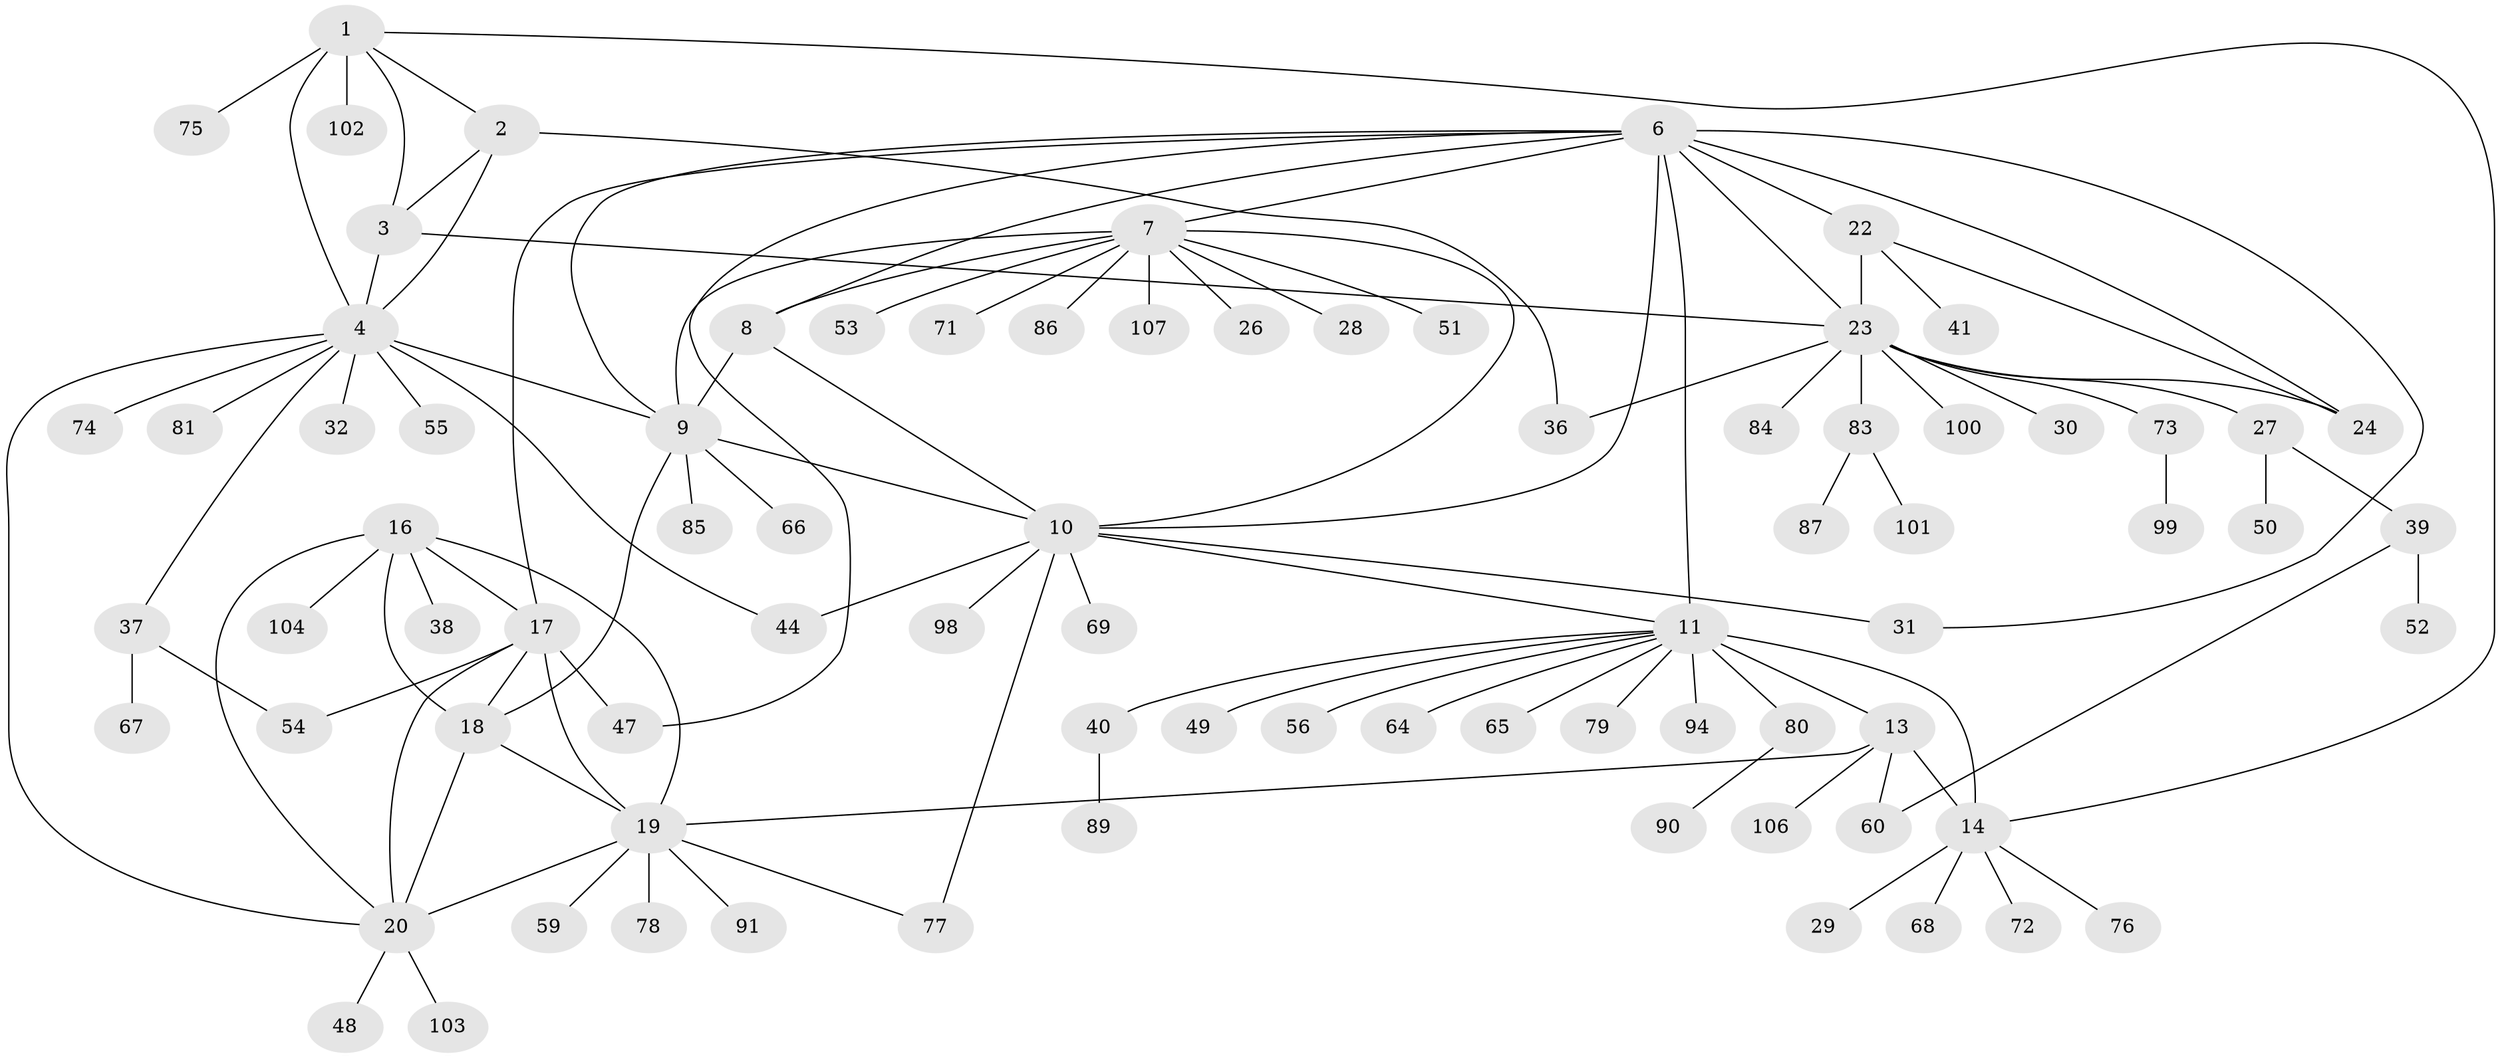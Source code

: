 // Generated by graph-tools (version 1.1) at 2025/52/02/27/25 19:52:18]
// undirected, 81 vertices, 112 edges
graph export_dot {
graph [start="1"]
  node [color=gray90,style=filled];
  1 [super="+45"];
  2;
  3 [super="+33"];
  4 [super="+5"];
  6 [super="+21"];
  7 [super="+61"];
  8 [super="+70"];
  9 [super="+46"];
  10 [super="+42"];
  11 [super="+12"];
  13 [super="+93"];
  14 [super="+15"];
  16 [super="+35"];
  17 [super="+82"];
  18 [super="+105"];
  19 [super="+62"];
  20;
  22 [super="+95"];
  23 [super="+25"];
  24 [super="+57"];
  26;
  27 [super="+34"];
  28;
  29;
  30;
  31;
  32;
  36 [super="+97"];
  37 [super="+92"];
  38;
  39 [super="+58"];
  40 [super="+63"];
  41 [super="+43"];
  44;
  47;
  48;
  49 [super="+96"];
  50;
  51;
  52;
  53;
  54;
  55;
  56;
  59;
  60;
  64;
  65;
  66;
  67;
  68;
  69;
  71;
  72;
  73;
  74;
  75;
  76;
  77;
  78;
  79;
  80 [super="+88"];
  81;
  83;
  84;
  85;
  86;
  87;
  89;
  90;
  91;
  94;
  98;
  99;
  100;
  101;
  102;
  103;
  104;
  106;
  107;
  1 -- 2;
  1 -- 3;
  1 -- 4 [weight=2];
  1 -- 75;
  1 -- 102;
  1 -- 14;
  2 -- 3;
  2 -- 4 [weight=2];
  2 -- 36;
  3 -- 4 [weight=2];
  3 -- 23;
  4 -- 9;
  4 -- 32;
  4 -- 37;
  4 -- 44;
  4 -- 55;
  4 -- 74;
  4 -- 81;
  4 -- 20;
  6 -- 7;
  6 -- 8;
  6 -- 9;
  6 -- 10;
  6 -- 11;
  6 -- 47;
  6 -- 17;
  6 -- 22;
  6 -- 23 [weight=2];
  6 -- 24;
  6 -- 31;
  7 -- 8;
  7 -- 9;
  7 -- 10;
  7 -- 26;
  7 -- 28;
  7 -- 51;
  7 -- 53;
  7 -- 71;
  7 -- 86;
  7 -- 107;
  8 -- 9;
  8 -- 10;
  9 -- 10;
  9 -- 18;
  9 -- 66;
  9 -- 85;
  10 -- 31;
  10 -- 44;
  10 -- 69;
  10 -- 77;
  10 -- 98;
  10 -- 11;
  11 -- 13 [weight=2];
  11 -- 14 [weight=4];
  11 -- 40;
  11 -- 49;
  11 -- 64;
  11 -- 80;
  11 -- 94;
  11 -- 65;
  11 -- 79;
  11 -- 56;
  13 -- 14 [weight=2];
  13 -- 19;
  13 -- 60;
  13 -- 106;
  14 -- 68;
  14 -- 29;
  14 -- 72;
  14 -- 76;
  16 -- 17;
  16 -- 18;
  16 -- 19;
  16 -- 20;
  16 -- 38;
  16 -- 104;
  17 -- 18;
  17 -- 19;
  17 -- 20;
  17 -- 47;
  17 -- 54;
  18 -- 19;
  18 -- 20;
  19 -- 20;
  19 -- 59;
  19 -- 77;
  19 -- 78;
  19 -- 91;
  20 -- 48;
  20 -- 103;
  22 -- 23 [weight=2];
  22 -- 24;
  22 -- 41;
  23 -- 24 [weight=2];
  23 -- 30;
  23 -- 36 [weight=2];
  23 -- 100;
  23 -- 73;
  23 -- 83;
  23 -- 84;
  23 -- 27;
  27 -- 39;
  27 -- 50;
  37 -- 54;
  37 -- 67;
  39 -- 52;
  39 -- 60;
  40 -- 89;
  73 -- 99;
  80 -- 90;
  83 -- 87;
  83 -- 101;
}
